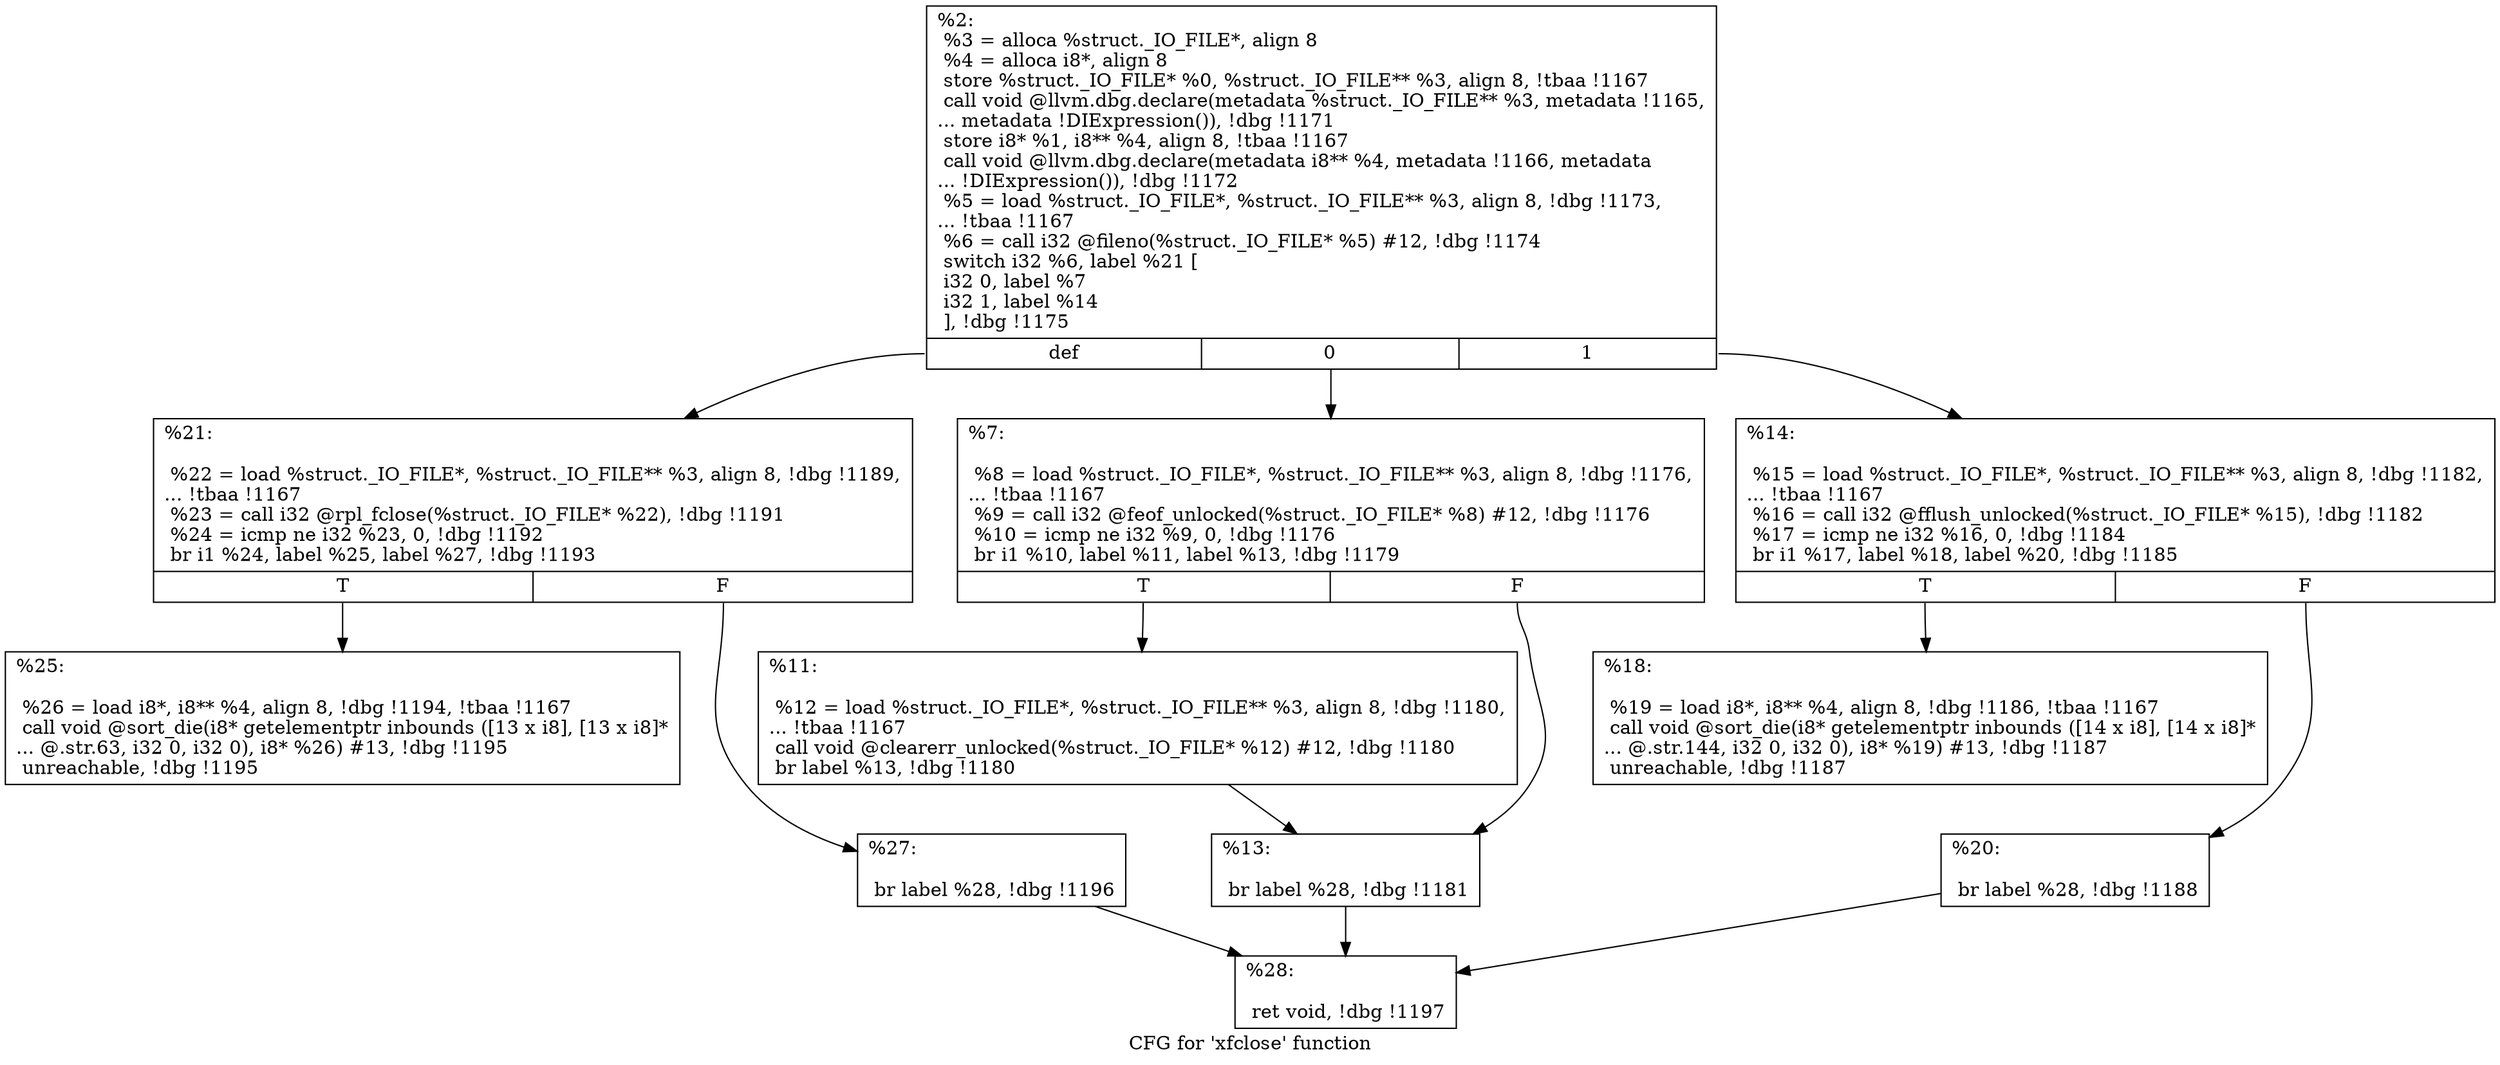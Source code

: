 digraph "CFG for 'xfclose' function" {
	label="CFG for 'xfclose' function";

	Node0x15fe610 [shape=record,label="{%2:\l  %3 = alloca %struct._IO_FILE*, align 8\l  %4 = alloca i8*, align 8\l  store %struct._IO_FILE* %0, %struct._IO_FILE** %3, align 8, !tbaa !1167\l  call void @llvm.dbg.declare(metadata %struct._IO_FILE** %3, metadata !1165,\l... metadata !DIExpression()), !dbg !1171\l  store i8* %1, i8** %4, align 8, !tbaa !1167\l  call void @llvm.dbg.declare(metadata i8** %4, metadata !1166, metadata\l... !DIExpression()), !dbg !1172\l  %5 = load %struct._IO_FILE*, %struct._IO_FILE** %3, align 8, !dbg !1173,\l... !tbaa !1167\l  %6 = call i32 @fileno(%struct._IO_FILE* %5) #12, !dbg !1174\l  switch i32 %6, label %21 [\l    i32 0, label %7\l    i32 1, label %14\l  ], !dbg !1175\l|{<s0>def|<s1>0|<s2>1}}"];
	Node0x15fe610:s0 -> Node0x15f0f40;
	Node0x15fe610:s1 -> Node0x15f0d60;
	Node0x15fe610:s2 -> Node0x15f0e50;
	Node0x15f0d60 [shape=record,label="{%7:\l\l  %8 = load %struct._IO_FILE*, %struct._IO_FILE** %3, align 8, !dbg !1176,\l... !tbaa !1167\l  %9 = call i32 @feof_unlocked(%struct._IO_FILE* %8) #12, !dbg !1176\l  %10 = icmp ne i32 %9, 0, !dbg !1176\l  br i1 %10, label %11, label %13, !dbg !1179\l|{<s0>T|<s1>F}}"];
	Node0x15f0d60:s0 -> Node0x15f0db0;
	Node0x15f0d60:s1 -> Node0x15f0e00;
	Node0x15f0db0 [shape=record,label="{%11:\l\l  %12 = load %struct._IO_FILE*, %struct._IO_FILE** %3, align 8, !dbg !1180,\l... !tbaa !1167\l  call void @clearerr_unlocked(%struct._IO_FILE* %12) #12, !dbg !1180\l  br label %13, !dbg !1180\l}"];
	Node0x15f0db0 -> Node0x15f0e00;
	Node0x15f0e00 [shape=record,label="{%13:\l\l  br label %28, !dbg !1181\l}"];
	Node0x15f0e00 -> Node0x15f1030;
	Node0x15f0e50 [shape=record,label="{%14:\l\l  %15 = load %struct._IO_FILE*, %struct._IO_FILE** %3, align 8, !dbg !1182,\l... !tbaa !1167\l  %16 = call i32 @fflush_unlocked(%struct._IO_FILE* %15), !dbg !1182\l  %17 = icmp ne i32 %16, 0, !dbg !1184\l  br i1 %17, label %18, label %20, !dbg !1185\l|{<s0>T|<s1>F}}"];
	Node0x15f0e50:s0 -> Node0x15f0ea0;
	Node0x15f0e50:s1 -> Node0x15f0ef0;
	Node0x15f0ea0 [shape=record,label="{%18:\l\l  %19 = load i8*, i8** %4, align 8, !dbg !1186, !tbaa !1167\l  call void @sort_die(i8* getelementptr inbounds ([14 x i8], [14 x i8]*\l... @.str.144, i32 0, i32 0), i8* %19) #13, !dbg !1187\l  unreachable, !dbg !1187\l}"];
	Node0x15f0ef0 [shape=record,label="{%20:\l\l  br label %28, !dbg !1188\l}"];
	Node0x15f0ef0 -> Node0x15f1030;
	Node0x15f0f40 [shape=record,label="{%21:\l\l  %22 = load %struct._IO_FILE*, %struct._IO_FILE** %3, align 8, !dbg !1189,\l... !tbaa !1167\l  %23 = call i32 @rpl_fclose(%struct._IO_FILE* %22), !dbg !1191\l  %24 = icmp ne i32 %23, 0, !dbg !1192\l  br i1 %24, label %25, label %27, !dbg !1193\l|{<s0>T|<s1>F}}"];
	Node0x15f0f40:s0 -> Node0x15f0f90;
	Node0x15f0f40:s1 -> Node0x15f0fe0;
	Node0x15f0f90 [shape=record,label="{%25:\l\l  %26 = load i8*, i8** %4, align 8, !dbg !1194, !tbaa !1167\l  call void @sort_die(i8* getelementptr inbounds ([13 x i8], [13 x i8]*\l... @.str.63, i32 0, i32 0), i8* %26) #13, !dbg !1195\l  unreachable, !dbg !1195\l}"];
	Node0x15f0fe0 [shape=record,label="{%27:\l\l  br label %28, !dbg !1196\l}"];
	Node0x15f0fe0 -> Node0x15f1030;
	Node0x15f1030 [shape=record,label="{%28:\l\l  ret void, !dbg !1197\l}"];
}
